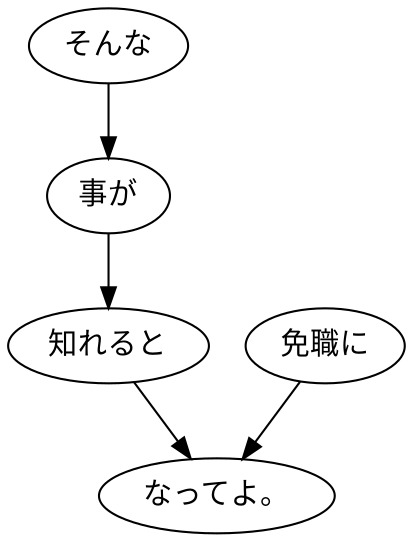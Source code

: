 digraph graph7072 {
	node0 [label="そんな"];
	node1 [label="事が"];
	node2 [label="知れると"];
	node3 [label="免職に"];
	node4 [label="なってよ。"];
	node0 -> node1;
	node1 -> node2;
	node2 -> node4;
	node3 -> node4;
}

